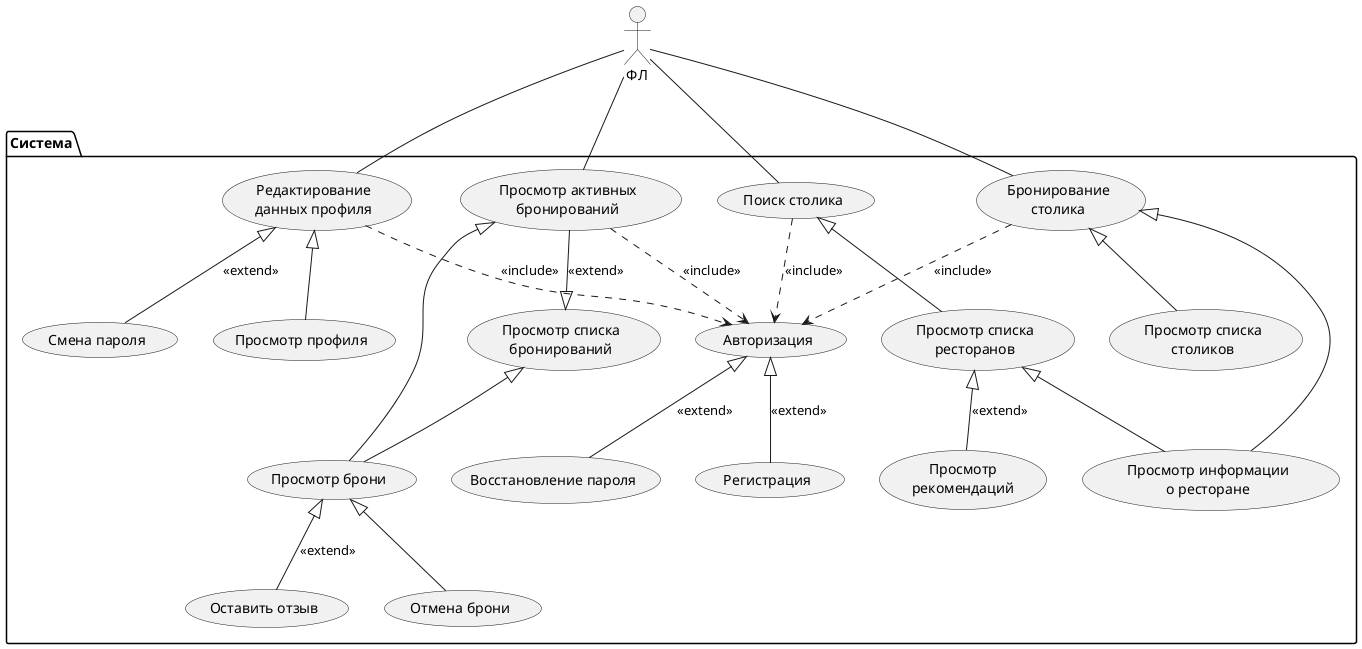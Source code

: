 @startuml
actor "ФЛ" as fl
package "Система" {
    usecase "Просмотр списка\nресторанов" as UC1
    usecase "Просмотр информации\nо ресторане" as UC2
    usecase "Просмотр списка\nстоликов" as UC3
    usecase "Бронирование\nстолика" as UC4
    usecase "Оставить отзыв" as UC5
    usecase "Просмотр\nрекомендаций" as UC6
    usecase "Смена пароля" as UC7
    usecase "Авторизация" as UC8
    usecase "Регистрация" as UC9

    usecase "Восстановление пароля" as UC10
    usecase "Просмотр профиля" as UC11
    usecase "Поиск столика" as UC12
    usecase "Просмотр списка\nбронирований" as UC13
    usecase "Просмотр активных\nбронирований" as UC14
    usecase "Просмотр брони" as UC15
    usecase "Отмена брони" as UC16
    usecase "Редактирование\nданных профиля" as UC17
}

fl -- UC4
fl -- UC12
fl -- UC14
fl -- UC17

' Авторизация
UC8 <.up. UC12 : <<include>>
UC8 <.up. UC14 : <<include>>
UC8 <.up. UC17 : <<include>>
UC8 <.up. UC4 : <<include>>

UC9 -up-|> UC8 : <<extend>>
UC6 -up-|> UC1 : <<extend>>
UC2 -up-|> UC1
UC3 -up-|> UC4
UC2 -up-|> UC4
UC7 -up-|> UC17 : <<extend>>
UC1 -up-|> UC12
UC10 -up-|> UC8 : <<extend>>
UC14 --|> UC13 : <<extend>>
UC15 -up-|> UC13
UC15 -up-|> UC14
UC5 -up-|> UC15 : <<extend>>
UC16 -up-|> UC15
UC11 -up-|> UC17
@enduml
